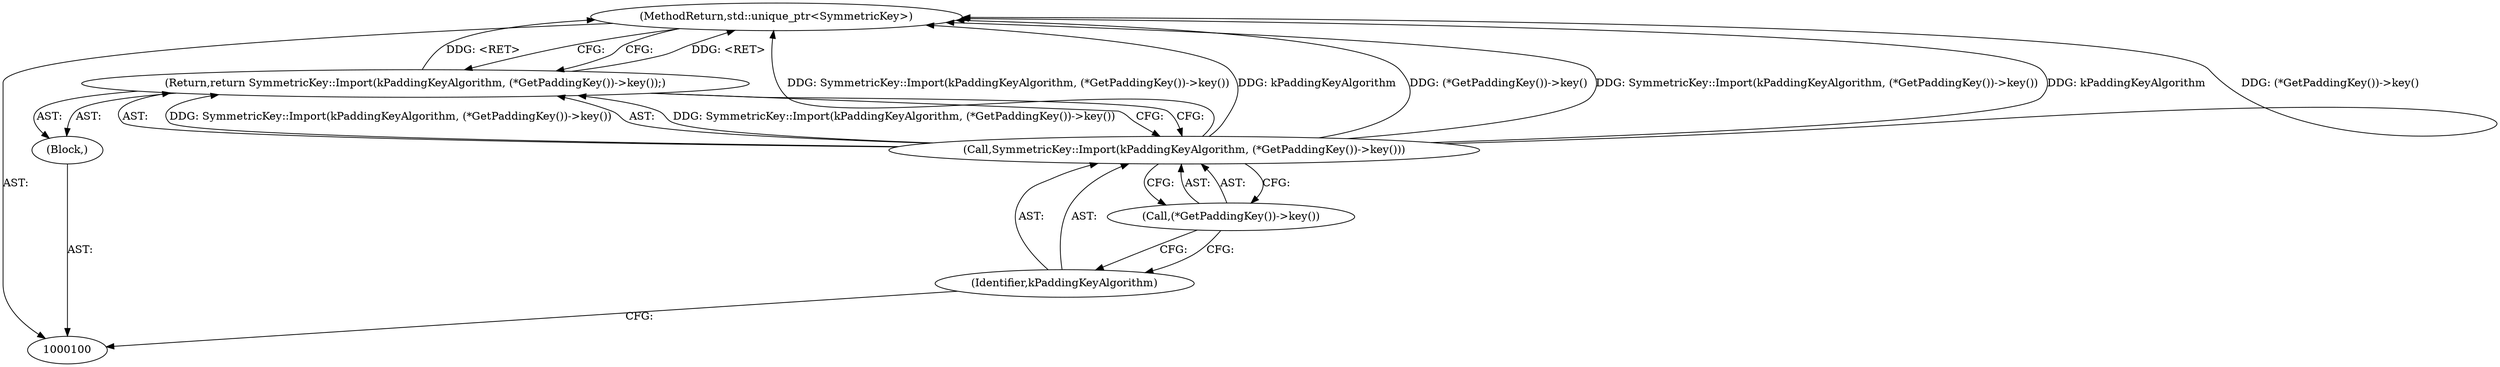 digraph "1_Chrome_04aaacb936a08d70862d6d9d7e8354721ae46be8_31" {
"1000106" [label="(MethodReturn,std::unique_ptr<SymmetricKey>)"];
"1000101" [label="(Block,)"];
"1000102" [label="(Return,return SymmetricKey::Import(kPaddingKeyAlgorithm, (*GetPaddingKey())->key());)"];
"1000104" [label="(Identifier,kPaddingKeyAlgorithm)"];
"1000105" [label="(Call,(*GetPaddingKey())->key())"];
"1000103" [label="(Call,SymmetricKey::Import(kPaddingKeyAlgorithm, (*GetPaddingKey())->key()))"];
"1000106" -> "1000100"  [label="AST: "];
"1000106" -> "1000102"  [label="CFG: "];
"1000103" -> "1000106"  [label="DDG: SymmetricKey::Import(kPaddingKeyAlgorithm, (*GetPaddingKey())->key())"];
"1000103" -> "1000106"  [label="DDG: kPaddingKeyAlgorithm"];
"1000103" -> "1000106"  [label="DDG: (*GetPaddingKey())->key()"];
"1000102" -> "1000106"  [label="DDG: <RET>"];
"1000101" -> "1000100"  [label="AST: "];
"1000102" -> "1000101"  [label="AST: "];
"1000102" -> "1000101"  [label="AST: "];
"1000102" -> "1000103"  [label="CFG: "];
"1000103" -> "1000102"  [label="AST: "];
"1000106" -> "1000102"  [label="CFG: "];
"1000102" -> "1000106"  [label="DDG: <RET>"];
"1000103" -> "1000102"  [label="DDG: SymmetricKey::Import(kPaddingKeyAlgorithm, (*GetPaddingKey())->key())"];
"1000104" -> "1000103"  [label="AST: "];
"1000104" -> "1000100"  [label="CFG: "];
"1000105" -> "1000104"  [label="CFG: "];
"1000105" -> "1000103"  [label="AST: "];
"1000105" -> "1000104"  [label="CFG: "];
"1000103" -> "1000105"  [label="CFG: "];
"1000103" -> "1000102"  [label="AST: "];
"1000103" -> "1000105"  [label="CFG: "];
"1000104" -> "1000103"  [label="AST: "];
"1000105" -> "1000103"  [label="AST: "];
"1000102" -> "1000103"  [label="CFG: "];
"1000103" -> "1000106"  [label="DDG: SymmetricKey::Import(kPaddingKeyAlgorithm, (*GetPaddingKey())->key())"];
"1000103" -> "1000106"  [label="DDG: kPaddingKeyAlgorithm"];
"1000103" -> "1000106"  [label="DDG: (*GetPaddingKey())->key()"];
"1000103" -> "1000102"  [label="DDG: SymmetricKey::Import(kPaddingKeyAlgorithm, (*GetPaddingKey())->key())"];
}
